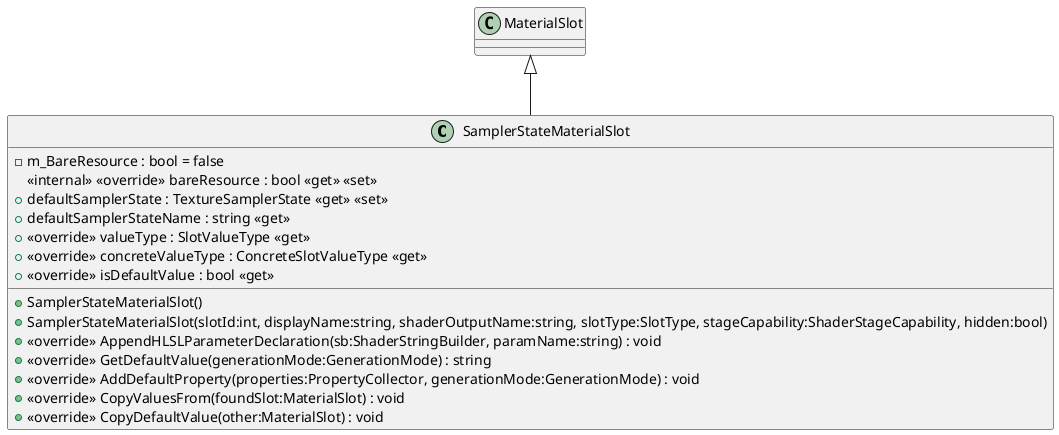 @startuml
class SamplerStateMaterialSlot {
    + SamplerStateMaterialSlot()
    + SamplerStateMaterialSlot(slotId:int, displayName:string, shaderOutputName:string, slotType:SlotType, stageCapability:ShaderStageCapability, hidden:bool)
    - m_BareResource : bool = false
    <<internal>> <<override>> bareResource : bool <<get>> <<set>>
    + defaultSamplerState : TextureSamplerState <<get>> <<set>>
    + defaultSamplerStateName : string <<get>>
    + <<override>> AppendHLSLParameterDeclaration(sb:ShaderStringBuilder, paramName:string) : void
    + <<override>> GetDefaultValue(generationMode:GenerationMode) : string
    + <<override>> valueType : SlotValueType <<get>>
    + <<override>> concreteValueType : ConcreteSlotValueType <<get>>
    + <<override>> isDefaultValue : bool <<get>>
    + <<override>> AddDefaultProperty(properties:PropertyCollector, generationMode:GenerationMode) : void
    + <<override>> CopyValuesFrom(foundSlot:MaterialSlot) : void
    + <<override>> CopyDefaultValue(other:MaterialSlot) : void
}
MaterialSlot <|-- SamplerStateMaterialSlot
@enduml

